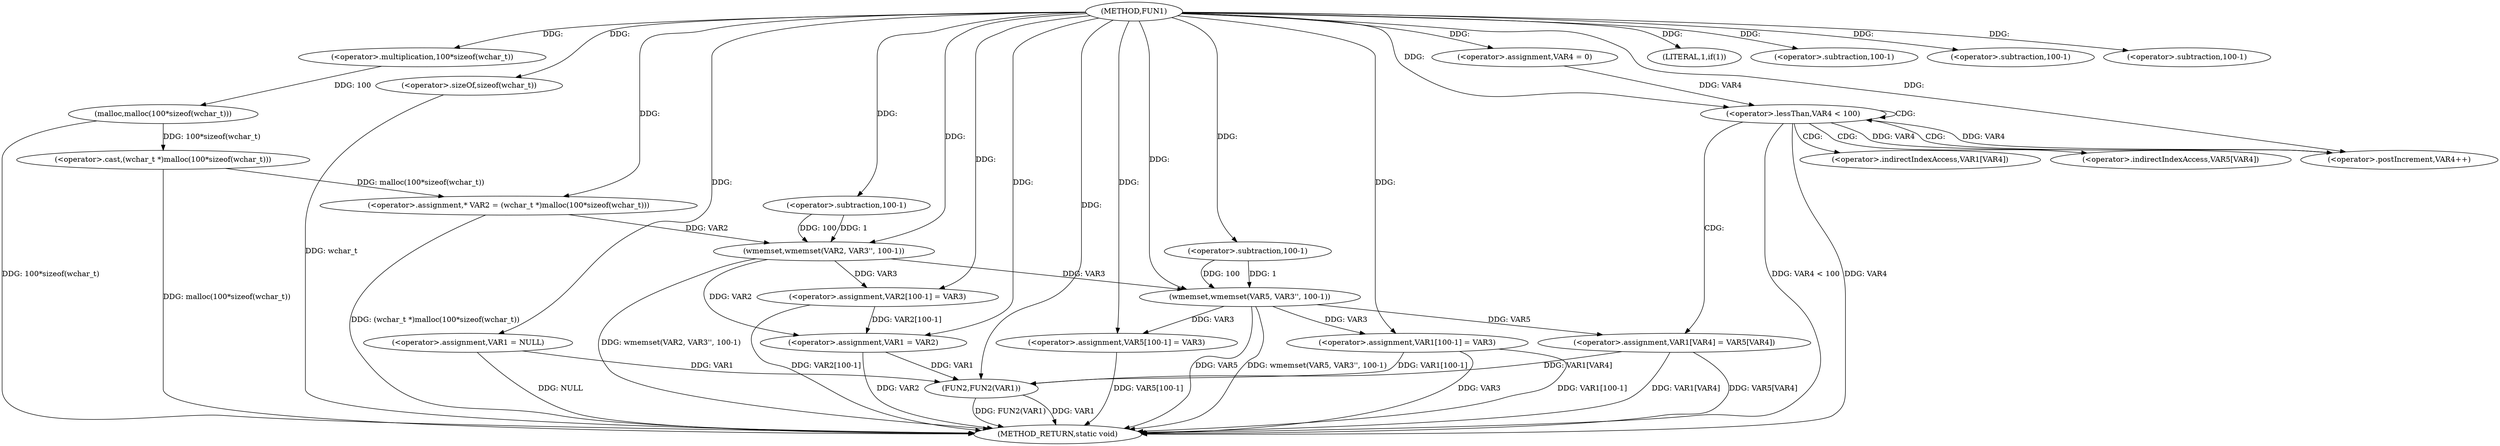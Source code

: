 digraph FUN1 {  
"1000100" [label = "(METHOD,FUN1)" ]
"1000178" [label = "(METHOD_RETURN,static void)" ]
"1000103" [label = "(<operator>.assignment,VAR1 = NULL)" ]
"1000107" [label = "(LITERAL,1,if(1))" ]
"1000111" [label = "(<operator>.assignment,* VAR2 = (wchar_t *)malloc(100*sizeof(wchar_t)))" ]
"1000113" [label = "(<operator>.cast,(wchar_t *)malloc(100*sizeof(wchar_t)))" ]
"1000115" [label = "(malloc,malloc(100*sizeof(wchar_t)))" ]
"1000116" [label = "(<operator>.multiplication,100*sizeof(wchar_t))" ]
"1000118" [label = "(<operator>.sizeOf,sizeof(wchar_t))" ]
"1000120" [label = "(wmemset,wmemset(VAR2, VAR3'', 100-1))" ]
"1000123" [label = "(<operator>.subtraction,100-1)" ]
"1000126" [label = "(<operator>.assignment,VAR2[100-1] = VAR3)" ]
"1000129" [label = "(<operator>.subtraction,100-1)" ]
"1000133" [label = "(<operator>.assignment,VAR1 = VAR2)" ]
"1000139" [label = "(wmemset,wmemset(VAR5, VAR3'', 100-1))" ]
"1000142" [label = "(<operator>.subtraction,100-1)" ]
"1000145" [label = "(<operator>.assignment,VAR5[100-1] = VAR3)" ]
"1000148" [label = "(<operator>.subtraction,100-1)" ]
"1000153" [label = "(<operator>.assignment,VAR4 = 0)" ]
"1000156" [label = "(<operator>.lessThan,VAR4 < 100)" ]
"1000159" [label = "(<operator>.postIncrement,VAR4++)" ]
"1000162" [label = "(<operator>.assignment,VAR1[VAR4] = VAR5[VAR4])" ]
"1000169" [label = "(<operator>.assignment,VAR1[100-1] = VAR3)" ]
"1000172" [label = "(<operator>.subtraction,100-1)" ]
"1000176" [label = "(FUN2,FUN2(VAR1))" ]
"1000163" [label = "(<operator>.indirectIndexAccess,VAR1[VAR4])" ]
"1000166" [label = "(<operator>.indirectIndexAccess,VAR5[VAR4])" ]
  "1000156" -> "1000178"  [ label = "DDG: VAR4"] 
  "1000103" -> "1000178"  [ label = "DDG: NULL"] 
  "1000139" -> "1000178"  [ label = "DDG: wmemset(VAR5, VAR3'', 100-1)"] 
  "1000113" -> "1000178"  [ label = "DDG: malloc(100*sizeof(wchar_t))"] 
  "1000176" -> "1000178"  [ label = "DDG: FUN2(VAR1)"] 
  "1000156" -> "1000178"  [ label = "DDG: VAR4 < 100"] 
  "1000118" -> "1000178"  [ label = "DDG: wchar_t"] 
  "1000169" -> "1000178"  [ label = "DDG: VAR3"] 
  "1000162" -> "1000178"  [ label = "DDG: VAR5[VAR4]"] 
  "1000139" -> "1000178"  [ label = "DDG: VAR5"] 
  "1000126" -> "1000178"  [ label = "DDG: VAR2[100-1]"] 
  "1000133" -> "1000178"  [ label = "DDG: VAR2"] 
  "1000111" -> "1000178"  [ label = "DDG: (wchar_t *)malloc(100*sizeof(wchar_t))"] 
  "1000120" -> "1000178"  [ label = "DDG: wmemset(VAR2, VAR3'', 100-1)"] 
  "1000176" -> "1000178"  [ label = "DDG: VAR1"] 
  "1000169" -> "1000178"  [ label = "DDG: VAR1[100-1]"] 
  "1000162" -> "1000178"  [ label = "DDG: VAR1[VAR4]"] 
  "1000145" -> "1000178"  [ label = "DDG: VAR5[100-1]"] 
  "1000115" -> "1000178"  [ label = "DDG: 100*sizeof(wchar_t)"] 
  "1000100" -> "1000103"  [ label = "DDG: "] 
  "1000100" -> "1000107"  [ label = "DDG: "] 
  "1000113" -> "1000111"  [ label = "DDG: malloc(100*sizeof(wchar_t))"] 
  "1000100" -> "1000111"  [ label = "DDG: "] 
  "1000115" -> "1000113"  [ label = "DDG: 100*sizeof(wchar_t)"] 
  "1000116" -> "1000115"  [ label = "DDG: 100"] 
  "1000100" -> "1000116"  [ label = "DDG: "] 
  "1000100" -> "1000118"  [ label = "DDG: "] 
  "1000111" -> "1000120"  [ label = "DDG: VAR2"] 
  "1000100" -> "1000120"  [ label = "DDG: "] 
  "1000123" -> "1000120"  [ label = "DDG: 100"] 
  "1000123" -> "1000120"  [ label = "DDG: 1"] 
  "1000100" -> "1000123"  [ label = "DDG: "] 
  "1000120" -> "1000126"  [ label = "DDG: VAR3"] 
  "1000100" -> "1000126"  [ label = "DDG: "] 
  "1000100" -> "1000129"  [ label = "DDG: "] 
  "1000120" -> "1000133"  [ label = "DDG: VAR2"] 
  "1000126" -> "1000133"  [ label = "DDG: VAR2[100-1]"] 
  "1000100" -> "1000133"  [ label = "DDG: "] 
  "1000100" -> "1000139"  [ label = "DDG: "] 
  "1000120" -> "1000139"  [ label = "DDG: VAR3"] 
  "1000142" -> "1000139"  [ label = "DDG: 100"] 
  "1000142" -> "1000139"  [ label = "DDG: 1"] 
  "1000100" -> "1000142"  [ label = "DDG: "] 
  "1000139" -> "1000145"  [ label = "DDG: VAR3"] 
  "1000100" -> "1000145"  [ label = "DDG: "] 
  "1000100" -> "1000148"  [ label = "DDG: "] 
  "1000100" -> "1000153"  [ label = "DDG: "] 
  "1000159" -> "1000156"  [ label = "DDG: VAR4"] 
  "1000153" -> "1000156"  [ label = "DDG: VAR4"] 
  "1000100" -> "1000156"  [ label = "DDG: "] 
  "1000156" -> "1000159"  [ label = "DDG: VAR4"] 
  "1000100" -> "1000159"  [ label = "DDG: "] 
  "1000139" -> "1000162"  [ label = "DDG: VAR5"] 
  "1000100" -> "1000169"  [ label = "DDG: "] 
  "1000139" -> "1000169"  [ label = "DDG: VAR3"] 
  "1000100" -> "1000172"  [ label = "DDG: "] 
  "1000103" -> "1000176"  [ label = "DDG: VAR1"] 
  "1000133" -> "1000176"  [ label = "DDG: VAR1"] 
  "1000169" -> "1000176"  [ label = "DDG: VAR1[100-1]"] 
  "1000162" -> "1000176"  [ label = "DDG: VAR1[VAR4]"] 
  "1000100" -> "1000176"  [ label = "DDG: "] 
  "1000156" -> "1000163"  [ label = "CDG: "] 
  "1000156" -> "1000159"  [ label = "CDG: "] 
  "1000156" -> "1000156"  [ label = "CDG: "] 
  "1000156" -> "1000166"  [ label = "CDG: "] 
  "1000156" -> "1000162"  [ label = "CDG: "] 
}
